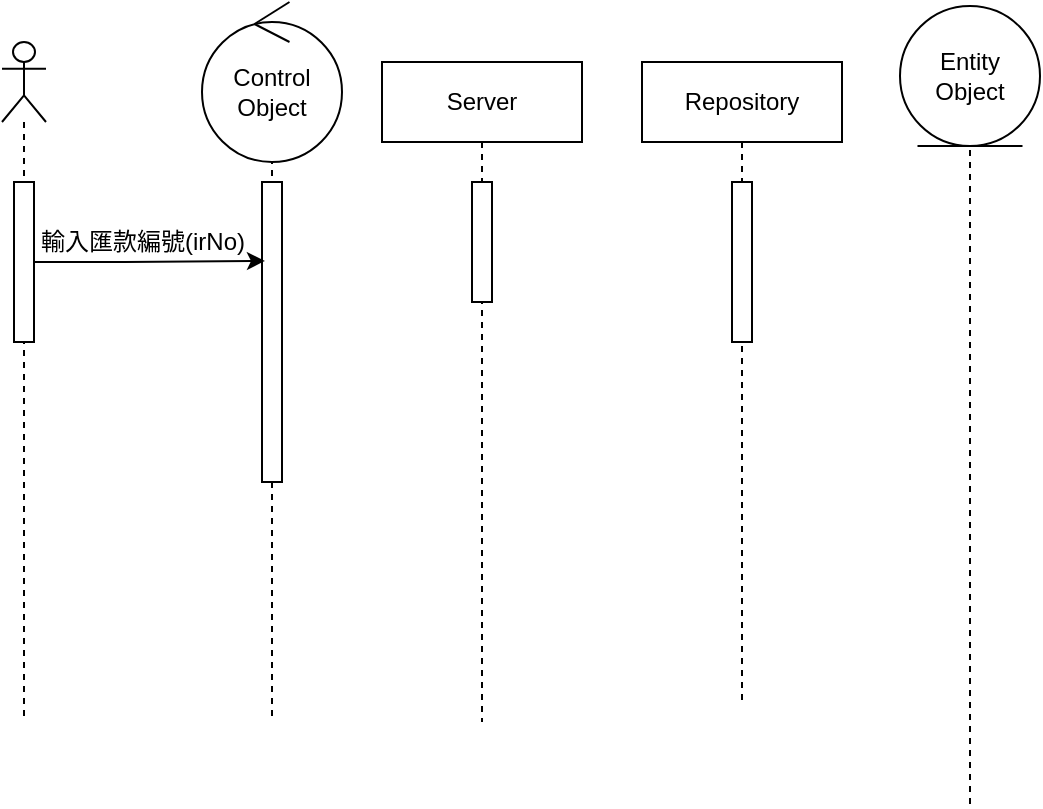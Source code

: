 <mxfile version="16.4.6" type="github">
  <diagram name="Page-1" id="e7e014a7-5840-1c2e-5031-d8a46d1fe8dd">
    <mxGraphModel dx="2039" dy="626" grid="1" gridSize="10" guides="1" tooltips="1" connect="1" arrows="1" fold="1" page="1" pageScale="1" pageWidth="1169" pageHeight="826" background="none" math="0" shadow="0">
      <root>
        <mxCell id="0" />
        <mxCell id="1" parent="0" />
        <mxCell id="pGDdRuq1gGGfobDIqZBR-42" value="" style="shape=umlLifeline;participant=umlActor;perimeter=lifelinePerimeter;whiteSpace=wrap;html=1;container=1;collapsible=0;recursiveResize=0;verticalAlign=top;spacingTop=36;outlineConnect=0;" parent="1" vertex="1">
          <mxGeometry x="-1090" y="170" width="22" height="340" as="geometry" />
        </mxCell>
        <mxCell id="pGDdRuq1gGGfobDIqZBR-43" value="" style="html=1;points=[];perimeter=orthogonalPerimeter;" parent="pGDdRuq1gGGfobDIqZBR-42" vertex="1">
          <mxGeometry x="6" y="70" width="10" height="80" as="geometry" />
        </mxCell>
        <mxCell id="kfwp7QfQCUSDTevISf6e-1" value="" style="shape=umlLifeline;participant=umlControl;perimeter=lifelinePerimeter;whiteSpace=wrap;html=1;container=1;collapsible=0;recursiveResize=0;verticalAlign=top;spacingTop=36;outlineConnect=0;" vertex="1" parent="1">
          <mxGeometry x="-982.5" y="170" width="55" height="340" as="geometry" />
        </mxCell>
        <mxCell id="kfwp7QfQCUSDTevISf6e-2" value="Control Object" style="ellipse;shape=umlControl;whiteSpace=wrap;html=1;" vertex="1" parent="kfwp7QfQCUSDTevISf6e-1">
          <mxGeometry x="-7.5" y="-20" width="70" height="80" as="geometry" />
        </mxCell>
        <mxCell id="kfwp7QfQCUSDTevISf6e-8" value="" style="html=1;points=[];perimeter=orthogonalPerimeter;" vertex="1" parent="kfwp7QfQCUSDTevISf6e-1">
          <mxGeometry x="22.5" y="70" width="10" height="150" as="geometry" />
        </mxCell>
        <mxCell id="kfwp7QfQCUSDTevISf6e-3" value="Server" style="shape=umlLifeline;perimeter=lifelinePerimeter;whiteSpace=wrap;html=1;container=1;collapsible=0;recursiveResize=0;outlineConnect=0;" vertex="1" parent="1">
          <mxGeometry x="-900" y="180" width="100" height="330" as="geometry" />
        </mxCell>
        <mxCell id="kfwp7QfQCUSDTevISf6e-12" value="" style="html=1;points=[];perimeter=orthogonalPerimeter;" vertex="1" parent="kfwp7QfQCUSDTevISf6e-3">
          <mxGeometry x="45" y="60" width="10" height="60" as="geometry" />
        </mxCell>
        <mxCell id="kfwp7QfQCUSDTevISf6e-4" value="Repository" style="shape=umlLifeline;perimeter=lifelinePerimeter;whiteSpace=wrap;html=1;container=1;collapsible=0;recursiveResize=0;outlineConnect=0;" vertex="1" parent="1">
          <mxGeometry x="-770" y="180" width="100" height="320" as="geometry" />
        </mxCell>
        <mxCell id="kfwp7QfQCUSDTevISf6e-13" value="" style="html=1;points=[];perimeter=orthogonalPerimeter;" vertex="1" parent="kfwp7QfQCUSDTevISf6e-4">
          <mxGeometry x="45" y="60" width="10" height="80" as="geometry" />
        </mxCell>
        <mxCell id="kfwp7QfQCUSDTevISf6e-7" value="" style="group" vertex="1" connectable="0" parent="1">
          <mxGeometry x="-641" y="152" width="70" height="400" as="geometry" />
        </mxCell>
        <mxCell id="kfwp7QfQCUSDTevISf6e-5" value="" style="shape=umlLifeline;participant=umlEntity;perimeter=lifelinePerimeter;whiteSpace=wrap;html=1;container=1;collapsible=0;recursiveResize=0;verticalAlign=top;spacingTop=36;outlineConnect=0;" vertex="1" parent="kfwp7QfQCUSDTevISf6e-7">
          <mxGeometry x="5" y="20" width="60" height="380" as="geometry" />
        </mxCell>
        <mxCell id="kfwp7QfQCUSDTevISf6e-6" value="Entity Object" style="ellipse;shape=umlEntity;whiteSpace=wrap;html=1;" vertex="1" parent="kfwp7QfQCUSDTevISf6e-7">
          <mxGeometry width="70" height="70" as="geometry" />
        </mxCell>
        <mxCell id="kfwp7QfQCUSDTevISf6e-9" style="edgeStyle=orthogonalEdgeStyle;rounded=0;orthogonalLoop=1;jettySize=auto;html=1;entryX=0.436;entryY=0.322;entryDx=0;entryDy=0;entryPerimeter=0;" edge="1" parent="1" source="pGDdRuq1gGGfobDIqZBR-43" target="kfwp7QfQCUSDTevISf6e-1">
          <mxGeometry relative="1" as="geometry" />
        </mxCell>
        <mxCell id="kfwp7QfQCUSDTevISf6e-10" value="輸入匯款編號(irNo)" style="text;html=1;align=center;verticalAlign=middle;resizable=0;points=[];autosize=1;strokeColor=none;fillColor=none;" vertex="1" parent="1">
          <mxGeometry x="-1080" y="260" width="120" height="20" as="geometry" />
        </mxCell>
      </root>
    </mxGraphModel>
  </diagram>
</mxfile>
